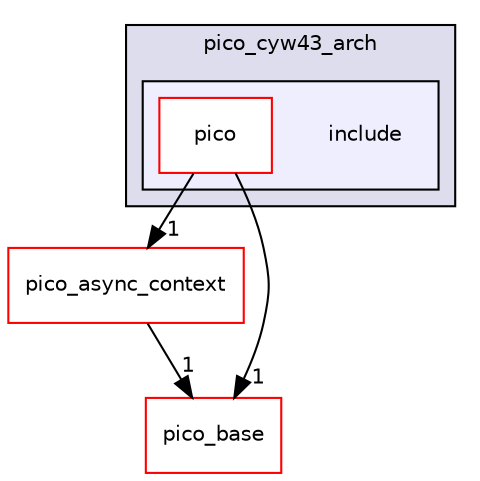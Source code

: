 digraph "pico_cyw43_arch/include" {
  compound=true
  node [ fontsize="10", fontname="Helvetica"];
  edge [ labelfontsize="10", labelfontname="Helvetica"];
  subgraph clusterdir_78978bac0f67f07f4fad1bc412eea8d8 {
    graph [ bgcolor="#ddddee", pencolor="black", label="pico_cyw43_arch" fontname="Helvetica", fontsize="10", URL="dir_78978bac0f67f07f4fad1bc412eea8d8.html"]
  subgraph clusterdir_70ea23c0fe09a55e331cc7993a5bfdfc {
    graph [ bgcolor="#eeeeff", pencolor="black", label="" URL="dir_70ea23c0fe09a55e331cc7993a5bfdfc.html"];
    dir_70ea23c0fe09a55e331cc7993a5bfdfc [shape=plaintext label="include"];
    dir_02eb54c2ac82db73b52757c73ebaddb6 [shape=box label="pico" color="red" fillcolor="white" style="filled" URL="dir_02eb54c2ac82db73b52757c73ebaddb6.html"];
  }
  }
  dir_a9bad49c6feb32b30a0489a3284f07a6 [shape=box label="pico_async_context" fillcolor="white" style="filled" color="red" URL="dir_a9bad49c6feb32b30a0489a3284f07a6.html"];
  dir_ee4ba4c32933fd9d1c9bce216e67756d [shape=box label="pico_base" fillcolor="white" style="filled" color="red" URL="dir_ee4ba4c32933fd9d1c9bce216e67756d.html"];
  dir_02eb54c2ac82db73b52757c73ebaddb6->dir_a9bad49c6feb32b30a0489a3284f07a6 [headlabel="1", labeldistance=1.5 headhref="dir_000136_000123.html"];
  dir_02eb54c2ac82db73b52757c73ebaddb6->dir_ee4ba4c32933fd9d1c9bce216e67756d [headlabel="1", labeldistance=1.5 headhref="dir_000136_000007.html"];
  dir_a9bad49c6feb32b30a0489a3284f07a6->dir_ee4ba4c32933fd9d1c9bce216e67756d [headlabel="1", labeldistance=1.5 headhref="dir_000123_000007.html"];
}
